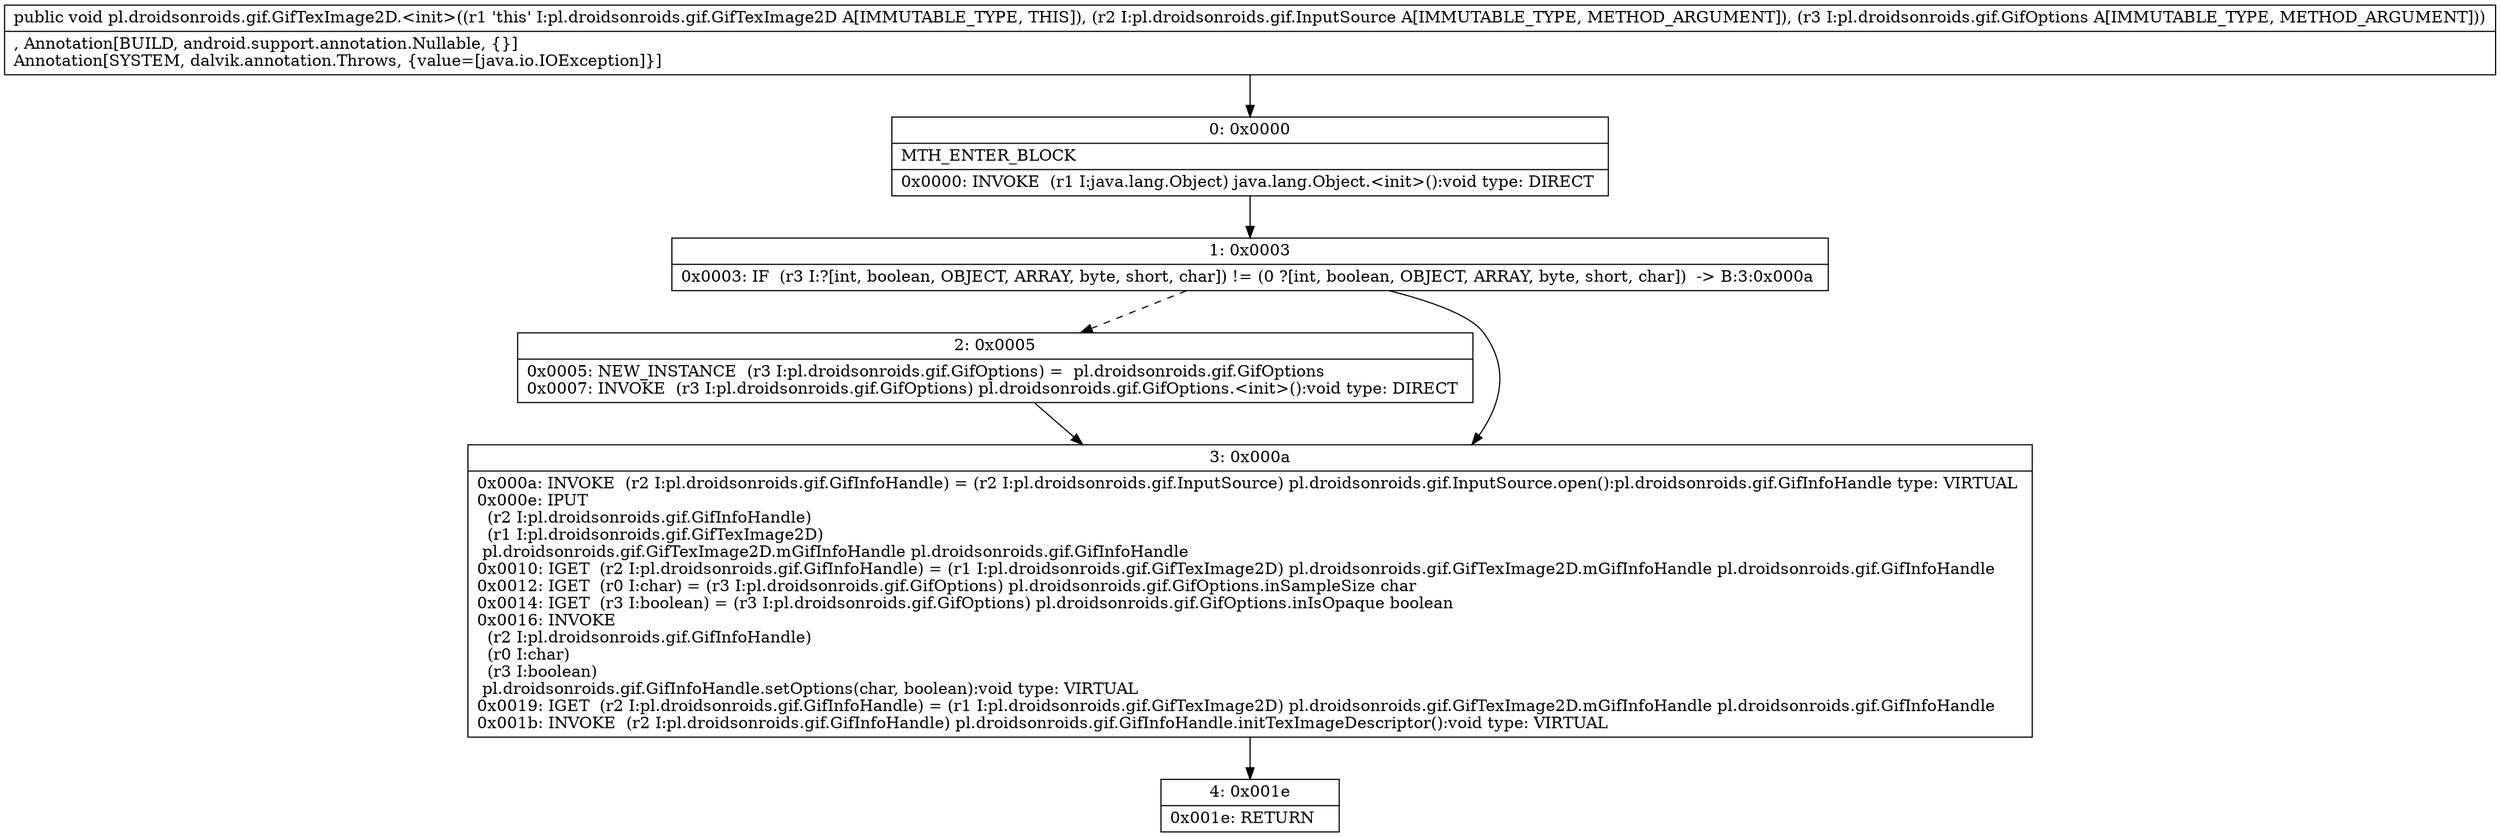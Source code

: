 digraph "CFG forpl.droidsonroids.gif.GifTexImage2D.\<init\>(Lpl\/droidsonroids\/gif\/InputSource;Lpl\/droidsonroids\/gif\/GifOptions;)V" {
Node_0 [shape=record,label="{0\:\ 0x0000|MTH_ENTER_BLOCK\l|0x0000: INVOKE  (r1 I:java.lang.Object) java.lang.Object.\<init\>():void type: DIRECT \l}"];
Node_1 [shape=record,label="{1\:\ 0x0003|0x0003: IF  (r3 I:?[int, boolean, OBJECT, ARRAY, byte, short, char]) != (0 ?[int, boolean, OBJECT, ARRAY, byte, short, char])  \-\> B:3:0x000a \l}"];
Node_2 [shape=record,label="{2\:\ 0x0005|0x0005: NEW_INSTANCE  (r3 I:pl.droidsonroids.gif.GifOptions) =  pl.droidsonroids.gif.GifOptions \l0x0007: INVOKE  (r3 I:pl.droidsonroids.gif.GifOptions) pl.droidsonroids.gif.GifOptions.\<init\>():void type: DIRECT \l}"];
Node_3 [shape=record,label="{3\:\ 0x000a|0x000a: INVOKE  (r2 I:pl.droidsonroids.gif.GifInfoHandle) = (r2 I:pl.droidsonroids.gif.InputSource) pl.droidsonroids.gif.InputSource.open():pl.droidsonroids.gif.GifInfoHandle type: VIRTUAL \l0x000e: IPUT  \l  (r2 I:pl.droidsonroids.gif.GifInfoHandle)\l  (r1 I:pl.droidsonroids.gif.GifTexImage2D)\l pl.droidsonroids.gif.GifTexImage2D.mGifInfoHandle pl.droidsonroids.gif.GifInfoHandle \l0x0010: IGET  (r2 I:pl.droidsonroids.gif.GifInfoHandle) = (r1 I:pl.droidsonroids.gif.GifTexImage2D) pl.droidsonroids.gif.GifTexImage2D.mGifInfoHandle pl.droidsonroids.gif.GifInfoHandle \l0x0012: IGET  (r0 I:char) = (r3 I:pl.droidsonroids.gif.GifOptions) pl.droidsonroids.gif.GifOptions.inSampleSize char \l0x0014: IGET  (r3 I:boolean) = (r3 I:pl.droidsonroids.gif.GifOptions) pl.droidsonroids.gif.GifOptions.inIsOpaque boolean \l0x0016: INVOKE  \l  (r2 I:pl.droidsonroids.gif.GifInfoHandle)\l  (r0 I:char)\l  (r3 I:boolean)\l pl.droidsonroids.gif.GifInfoHandle.setOptions(char, boolean):void type: VIRTUAL \l0x0019: IGET  (r2 I:pl.droidsonroids.gif.GifInfoHandle) = (r1 I:pl.droidsonroids.gif.GifTexImage2D) pl.droidsonroids.gif.GifTexImage2D.mGifInfoHandle pl.droidsonroids.gif.GifInfoHandle \l0x001b: INVOKE  (r2 I:pl.droidsonroids.gif.GifInfoHandle) pl.droidsonroids.gif.GifInfoHandle.initTexImageDescriptor():void type: VIRTUAL \l}"];
Node_4 [shape=record,label="{4\:\ 0x001e|0x001e: RETURN   \l}"];
MethodNode[shape=record,label="{public void pl.droidsonroids.gif.GifTexImage2D.\<init\>((r1 'this' I:pl.droidsonroids.gif.GifTexImage2D A[IMMUTABLE_TYPE, THIS]), (r2 I:pl.droidsonroids.gif.InputSource A[IMMUTABLE_TYPE, METHOD_ARGUMENT]), (r3 I:pl.droidsonroids.gif.GifOptions A[IMMUTABLE_TYPE, METHOD_ARGUMENT]))  | , Annotation[BUILD, android.support.annotation.Nullable, \{\}]\lAnnotation[SYSTEM, dalvik.annotation.Throws, \{value=[java.io.IOException]\}]\l}"];
MethodNode -> Node_0;
Node_0 -> Node_1;
Node_1 -> Node_2[style=dashed];
Node_1 -> Node_3;
Node_2 -> Node_3;
Node_3 -> Node_4;
}

